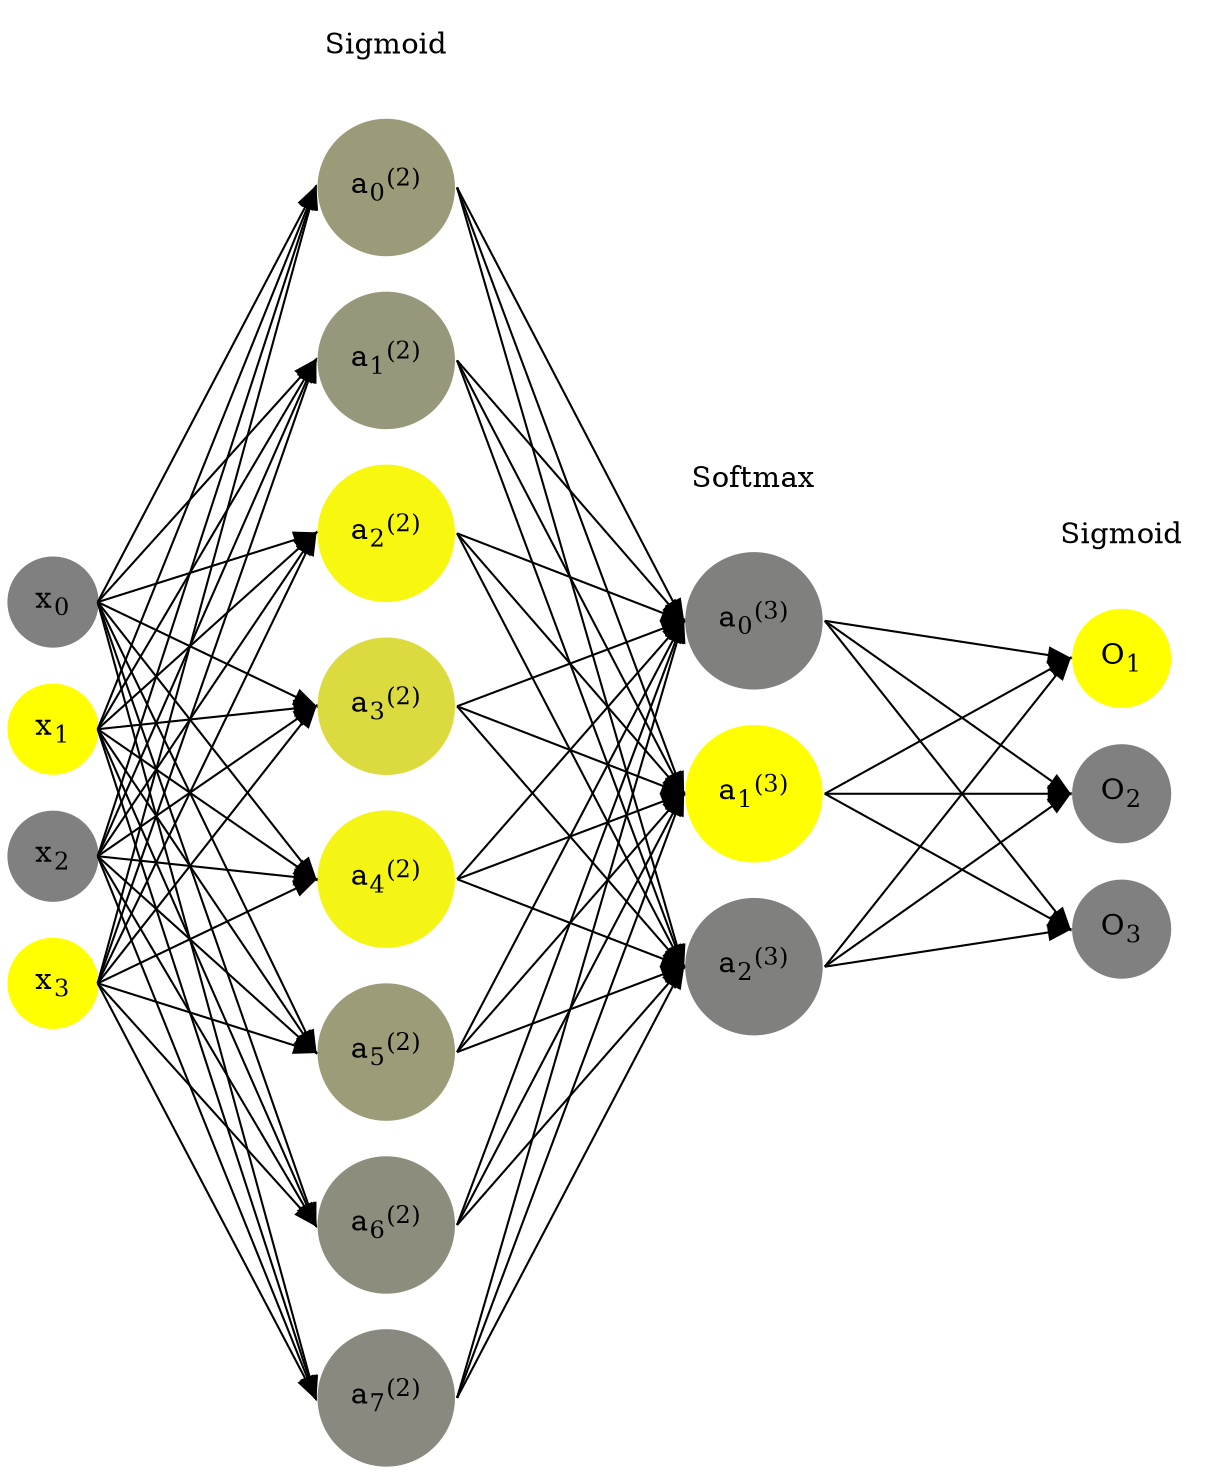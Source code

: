 digraph G {
	rankdir = LR;
	splines=false;
	edge[style=invis];
	ranksep= 1.4;
	{
	node [shape=circle, color="0.1667, 0.0, 0.5", style=filled, fillcolor="0.1667, 0.0, 0.5"];
	x0 [label=<x<sub>0</sub>>];
	}
	{
	node [shape=circle, color="0.1667, 1.0, 1.0", style=filled, fillcolor="0.1667, 1.0, 1.0"];
	x1 [label=<x<sub>1</sub>>];
	}
	{
	node [shape=circle, color="0.1667, 0.0, 0.5", style=filled, fillcolor="0.1667, 0.0, 0.5"];
	x2 [label=<x<sub>2</sub>>];
	}
	{
	node [shape=circle, color="0.1667, 1.0, 1.0", style=filled, fillcolor="0.1667, 1.0, 1.0"];
	x3 [label=<x<sub>3</sub>>];
	}
	{
	node [shape=circle, color="0.1667, 0.218439, 0.609220", style=filled, fillcolor="0.1667, 0.218439, 0.609220"];
	a02 [label=<a<sub>0</sub><sup>(2)</sup>>];
	}
	{
	node [shape=circle, color="0.1667, 0.183463, 0.591732", style=filled, fillcolor="0.1667, 0.183463, 0.591732"];
	a12 [label=<a<sub>1</sub><sup>(2)</sup>>];
	}
	{
	node [shape=circle, color="0.1667, 0.936225, 0.968112", style=filled, fillcolor="0.1667, 0.936225, 0.968112"];
	a22 [label=<a<sub>2</sub><sup>(2)</sup>>];
	}
	{
	node [shape=circle, color="0.1667, 0.711217, 0.855609", style=filled, fillcolor="0.1667, 0.711217, 0.855609"];
	a32 [label=<a<sub>3</sub><sup>(2)</sup>>];
	}
	{
	node [shape=circle, color="0.1667, 0.913145, 0.956573", style=filled, fillcolor="0.1667, 0.913145, 0.956573"];
	a42 [label=<a<sub>4</sub><sup>(2)</sup>>];
	}
	{
	node [shape=circle, color="0.1667, 0.223671, 0.611835", style=filled, fillcolor="0.1667, 0.223671, 0.611835"];
	a52 [label=<a<sub>5</sub><sup>(2)</sup>>];
	}
	{
	node [shape=circle, color="0.1667, 0.108280, 0.554140", style=filled, fillcolor="0.1667, 0.108280, 0.554140"];
	a62 [label=<a<sub>6</sub><sup>(2)</sup>>];
	}
	{
	node [shape=circle, color="0.1667, 0.074478, 0.537239", style=filled, fillcolor="0.1667, 0.074478, 0.537239"];
	a72 [label=<a<sub>7</sub><sup>(2)</sup>>];
	}
	{
	node [shape=circle, color="0.1667, 0.002218, 0.501109", style=filled, fillcolor="0.1667, 0.002218, 0.501109"];
	a03 [label=<a<sub>0</sub><sup>(3)</sup>>];
	}
	{
	node [shape=circle, color="0.1667, 0.995734, 0.997867", style=filled, fillcolor="0.1667, 0.995734, 0.997867"];
	a13 [label=<a<sub>1</sub><sup>(3)</sup>>];
	}
	{
	node [shape=circle, color="0.1667, 0.002048, 0.501024", style=filled, fillcolor="0.1667, 0.002048, 0.501024"];
	a23 [label=<a<sub>2</sub><sup>(3)</sup>>];
	}
	{
	node [shape=circle, color="0.1667, 1.0, 1.0", style=filled, fillcolor="0.1667, 1.0, 1.0"];
	O1 [label=<O<sub>1</sub>>];
	}
	{
	node [shape=circle, color="0.1667, 0.0, 0.5", style=filled, fillcolor="0.1667, 0.0, 0.5"];
	O2 [label=<O<sub>2</sub>>];
	}
	{
	node [shape=circle, color="0.1667, 0.0, 0.5", style=filled, fillcolor="0.1667, 0.0, 0.5"];
	O3 [label=<O<sub>3</sub>>];
	}
	{
	rank=same;
	x0->x1->x2->x3;
	}
	{
	rank=same;
	a02->a12->a22->a32->a42->a52->a62->a72;
	}
	{
	rank=same;
	a03->a13->a23;
	}
	{
	rank=same;
	O1->O2->O3;
	}
	l1 [shape=plaintext,label="Sigmoid"];
	l1->a02;
	{rank=same; l1;a02};
	l2 [shape=plaintext,label="Softmax"];
	l2->a03;
	{rank=same; l2;a03};
	l3 [shape=plaintext,label="Sigmoid"];
	l3->O1;
	{rank=same; l3;O1};
edge[style=solid, tailport=e, headport=w];
	{x0;x1;x2;x3} -> {a02;a12;a22;a32;a42;a52;a62;a72};
	{a02;a12;a22;a32;a42;a52;a62;a72} -> {a03;a13;a23};
	{a03;a13;a23} -> {O1,O2,O3};
}